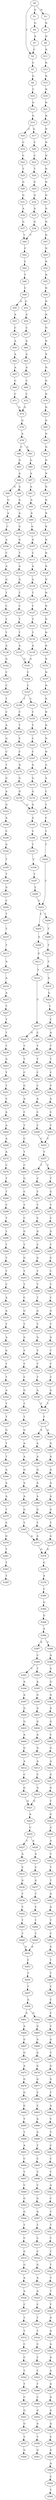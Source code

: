strict digraph  {
	S0 -> S1 [ label = G ];
	S0 -> S2 [ label = C ];
	S0 -> S3 [ label = N ];
	S1 -> S4 [ label = G ];
	S2 -> S5 [ label = C ];
	S3 -> S6 [ label = N ];
	S4 -> S7 [ label = A ];
	S5 -> S8 [ label = G ];
	S6 -> S9 [ label = N ];
	S7 -> S2 [ label = C ];
	S8 -> S10 [ label = C ];
	S9 -> S11 [ label = N ];
	S10 -> S12 [ label = G ];
	S11 -> S13 [ label = N ];
	S12 -> S14 [ label = G ];
	S13 -> S15 [ label = N ];
	S14 -> S16 [ label = C ];
	S14 -> S17 [ label = A ];
	S15 -> S18 [ label = N ];
	S16 -> S19 [ label = C ];
	S17 -> S20 [ label = C ];
	S18 -> S21 [ label = N ];
	S19 -> S22 [ label = C ];
	S20 -> S23 [ label = C ];
	S21 -> S24 [ label = N ];
	S22 -> S25 [ label = T ];
	S23 -> S26 [ label = T ];
	S24 -> S27 [ label = N ];
	S25 -> S28 [ label = G ];
	S26 -> S29 [ label = G ];
	S27 -> S30 [ label = N ];
	S28 -> S31 [ label = G ];
	S29 -> S32 [ label = G ];
	S30 -> S33 [ label = N ];
	S31 -> S34 [ label = A ];
	S32 -> S35 [ label = A ];
	S33 -> S36 [ label = N ];
	S34 -> S37 [ label = G ];
	S35 -> S38 [ label = G ];
	S36 -> S39 [ label = N ];
	S37 -> S40 [ label = T ];
	S38 -> S40 [ label = T ];
	S39 -> S41 [ label = N ];
	S40 -> S42 [ label = C ];
	S41 -> S43 [ label = N ];
	S42 -> S44 [ label = C ];
	S43 -> S45 [ label = N ];
	S44 -> S46 [ label = T ];
	S45 -> S47 [ label = N ];
	S46 -> S48 [ label = C ];
	S47 -> S49 [ label = N ];
	S48 -> S50 [ label = A ];
	S48 -> S51 [ label = G ];
	S49 -> S52 [ label = N ];
	S50 -> S53 [ label = A ];
	S51 -> S54 [ label = A ];
	S52 -> S55 [ label = N ];
	S53 -> S56 [ label = C ];
	S54 -> S57 [ label = C ];
	S55 -> S58 [ label = N ];
	S56 -> S59 [ label = A ];
	S57 -> S60 [ label = A ];
	S58 -> S61 [ label = N ];
	S59 -> S62 [ label = A ];
	S60 -> S63 [ label = A ];
	S61 -> S64 [ label = N ];
	S62 -> S65 [ label = A ];
	S63 -> S66 [ label = A ];
	S64 -> S67 [ label = N ];
	S65 -> S68 [ label = C ];
	S66 -> S69 [ label = C ];
	S67 -> S70 [ label = N ];
	S68 -> S71 [ label = C ];
	S69 -> S72 [ label = C ];
	S70 -> S73 [ label = N ];
	S71 -> S74 [ label = G ];
	S72 -> S74 [ label = G ];
	S73 -> S75 [ label = N ];
	S74 -> S76 [ label = G ];
	S75 -> S77 [ label = N ];
	S76 -> S78 [ label = A ];
	S77 -> S79 [ label = N ];
	S78 -> S80 [ label = C ];
	S78 -> S81 [ label = G ];
	S79 -> S82 [ label = N ];
	S80 -> S83 [ label = G ];
	S81 -> S84 [ label = G ];
	S82 -> S85 [ label = N ];
	S83 -> S86 [ label = A ];
	S84 -> S87 [ label = A ];
	S85 -> S88 [ label = N ];
	S86 -> S89 [ label = A ];
	S86 -> S90 [ label = G ];
	S87 -> S91 [ label = A ];
	S88 -> S92 [ label = N ];
	S89 -> S93 [ label = A ];
	S90 -> S94 [ label = G ];
	S91 -> S95 [ label = A ];
	S92 -> S96 [ label = N ];
	S93 -> S97 [ label = A ];
	S94 -> S98 [ label = A ];
	S95 -> S99 [ label = A ];
	S96 -> S100 [ label = N ];
	S97 -> S101 [ label = G ];
	S98 -> S102 [ label = C ];
	S99 -> S103 [ label = G ];
	S100 -> S104 [ label = N ];
	S101 -> S105 [ label = G ];
	S102 -> S106 [ label = A ];
	S103 -> S107 [ label = G ];
	S104 -> S108 [ label = N ];
	S105 -> S109 [ label = T ];
	S106 -> S110 [ label = C ];
	S107 -> S111 [ label = C ];
	S108 -> S112 [ label = N ];
	S109 -> S113 [ label = A ];
	S110 -> S114 [ label = A ];
	S111 -> S115 [ label = A ];
	S112 -> S116 [ label = N ];
	S113 -> S117 [ label = G ];
	S114 -> S118 [ label = G ];
	S115 -> S119 [ label = G ];
	S116 -> S120 [ label = N ];
	S117 -> S121 [ label = T ];
	S118 -> S122 [ label = T ];
	S119 -> S123 [ label = T ];
	S120 -> S124 [ label = N ];
	S121 -> S125 [ label = C ];
	S122 -> S126 [ label = C ];
	S123 -> S127 [ label = C ];
	S124 -> S128 [ label = N ];
	S125 -> S129 [ label = T ];
	S126 -> S130 [ label = C ];
	S127 -> S131 [ label = T ];
	S128 -> S132 [ label = N ];
	S129 -> S133 [ label = T ];
	S130 -> S134 [ label = T ];
	S131 -> S135 [ label = T ];
	S132 -> S136 [ label = N ];
	S133 -> S137 [ label = A ];
	S134 -> S138 [ label = A ];
	S135 -> S139 [ label = A ];
	S136 -> S140 [ label = N ];
	S137 -> S141 [ label = G ];
	S138 -> S142 [ label = G ];
	S139 -> S141 [ label = G ];
	S140 -> S143 [ label = N ];
	S141 -> S144 [ label = C ];
	S142 -> S145 [ label = C ];
	S143 -> S146 [ label = N ];
	S144 -> S147 [ label = C ];
	S145 -> S148 [ label = C ];
	S146 -> S149 [ label = N ];
	S147 -> S150 [ label = T ];
	S147 -> S151 [ label = C ];
	S148 -> S152 [ label = T ];
	S149 -> S153 [ label = N ];
	S150 -> S154 [ label = C ];
	S151 -> S155 [ label = C ];
	S152 -> S156 [ label = C ];
	S153 -> S157 [ label = N ];
	S154 -> S158 [ label = T ];
	S155 -> S159 [ label = T ];
	S156 -> S160 [ label = A ];
	S157 -> S161 [ label = N ];
	S158 -> S162 [ label = C ];
	S159 -> S163 [ label = C ];
	S160 -> S164 [ label = G ];
	S161 -> S165 [ label = N ];
	S162 -> S166 [ label = C ];
	S163 -> S167 [ label = C ];
	S164 -> S168 [ label = C ];
	S165 -> S169 [ label = N ];
	S166 -> S170 [ label = G ];
	S167 -> S171 [ label = G ];
	S168 -> S172 [ label = T ];
	S169 -> S173 [ label = N ];
	S170 -> S174 [ label = G ];
	S171 -> S175 [ label = G ];
	S172 -> S176 [ label = G ];
	S173 -> S177 [ label = N ];
	S174 -> S178 [ label = G ];
	S175 -> S179 [ label = G ];
	S176 -> S180 [ label = A ];
	S177 -> S181 [ label = N ];
	S178 -> S182 [ label = G ];
	S179 -> S182 [ label = G ];
	S180 -> S183 [ label = G ];
	S181 -> S184 [ label = G ];
	S182 -> S185 [ label = A ];
	S183 -> S186 [ label = A ];
	S184 -> S187 [ label = A ];
	S185 -> S188 [ label = C ];
	S186 -> S189 [ label = C ];
	S187 -> S190 [ label = C ];
	S188 -> S191 [ label = T ];
	S189 -> S192 [ label = G ];
	S190 -> S193 [ label = T ];
	S191 -> S194 [ label = C ];
	S192 -> S195 [ label = T ];
	S193 -> S196 [ label = C ];
	S194 -> S197 [ label = T ];
	S195 -> S198 [ label = T ];
	S196 -> S199 [ label = T ];
	S197 -> S200 [ label = T ];
	S198 -> S201 [ label = G ];
	S199 -> S202 [ label = T ];
	S200 -> S203 [ label = C ];
	S201 -> S204 [ label = C ];
	S202 -> S203 [ label = C ];
	S203 -> S205 [ label = C ];
	S203 -> S206 [ label = T ];
	S204 -> S207 [ label = T ];
	S205 -> S208 [ label = A ];
	S206 -> S209 [ label = T ];
	S207 -> S210 [ label = T ];
	S208 -> S211 [ label = G ];
	S209 -> S212 [ label = T ];
	S210 -> S213 [ label = T ];
	S211 -> S214 [ label = T ];
	S212 -> S215 [ label = T ];
	S213 -> S216 [ label = A ];
	S214 -> S217 [ label = C ];
	S215 -> S218 [ label = A ];
	S216 -> S219 [ label = A ];
	S217 -> S220 [ label = G ];
	S217 -> S221 [ label = C ];
	S218 -> S222 [ label = G ];
	S219 -> S223 [ label = A ];
	S220 -> S224 [ label = T ];
	S221 -> S225 [ label = T ];
	S222 -> S226 [ label = T ];
	S223 -> S227 [ label = T ];
	S224 -> S228 [ label = T ];
	S225 -> S229 [ label = T ];
	S226 -> S230 [ label = C ];
	S227 -> S231 [ label = T ];
	S228 -> S232 [ label = C ];
	S229 -> S233 [ label = C ];
	S230 -> S234 [ label = A ];
	S231 -> S235 [ label = T ];
	S232 -> S236 [ label = G ];
	S233 -> S237 [ label = C ];
	S234 -> S238 [ label = T ];
	S235 -> S239 [ label = T ];
	S236 -> S240 [ label = A ];
	S237 -> S241 [ label = A ];
	S238 -> S242 [ label = T ];
	S239 -> S243 [ label = G ];
	S240 -> S244 [ label = C ];
	S241 -> S245 [ label = C ];
	S242 -> S246 [ label = C ];
	S243 -> S247 [ label = T ];
	S244 -> S248 [ label = T ];
	S245 -> S249 [ label = T ];
	S246 -> S250 [ label = C ];
	S247 -> S251 [ label = T ];
	S248 -> S252 [ label = C ];
	S249 -> S253 [ label = C ];
	S250 -> S254 [ label = A ];
	S251 -> S255 [ label = C ];
	S252 -> S256 [ label = T ];
	S253 -> S257 [ label = T ];
	S254 -> S258 [ label = C ];
	S255 -> S259 [ label = A ];
	S256 -> S260 [ label = C ];
	S257 -> S261 [ label = T ];
	S257 -> S262 [ label = C ];
	S258 -> S263 [ label = T ];
	S259 -> S264 [ label = A ];
	S260 -> S265 [ label = G ];
	S261 -> S266 [ label = C ];
	S262 -> S267 [ label = T ];
	S263 -> S253 [ label = C ];
	S264 -> S268 [ label = A ];
	S265 -> S269 [ label = C ];
	S266 -> S270 [ label = C ];
	S267 -> S271 [ label = G ];
	S268 -> S272 [ label = A ];
	S269 -> S273 [ label = T ];
	S270 -> S274 [ label = T ];
	S271 -> S275 [ label = T ];
	S272 -> S276 [ label = C ];
	S273 -> S277 [ label = C ];
	S274 -> S278 [ label = C ];
	S275 -> S279 [ label = C ];
	S276 -> S280 [ label = T ];
	S277 -> S281 [ label = G ];
	S278 -> S282 [ label = G ];
	S279 -> S283 [ label = G ];
	S280 -> S284 [ label = T ];
	S281 -> S285 [ label = T ];
	S282 -> S286 [ label = C ];
	S283 -> S287 [ label = T ];
	S284 -> S288 [ label = C ];
	S285 -> S289 [ label = G ];
	S286 -> S290 [ label = G ];
	S287 -> S291 [ label = G ];
	S288 -> S292 [ label = T ];
	S289 -> S293 [ label = T ];
	S290 -> S294 [ label = T ];
	S291 -> S295 [ label = C ];
	S292 -> S296 [ label = T ];
	S293 -> S297 [ label = T ];
	S294 -> S298 [ label = T ];
	S295 -> S299 [ label = T ];
	S296 -> S300 [ label = T ];
	S297 -> S301 [ label = C ];
	S298 -> S302 [ label = T ];
	S299 -> S303 [ label = C ];
	S300 -> S304 [ label = T ];
	S301 -> S305 [ label = G ];
	S302 -> S306 [ label = G ];
	S303 -> S307 [ label = G ];
	S304 -> S308 [ label = T ];
	S305 -> S309 [ label = T ];
	S306 -> S310 [ label = T ];
	S307 -> S311 [ label = T ];
	S308 -> S312 [ label = C ];
	S309 -> S313 [ label = G ];
	S310 -> S314 [ label = G ];
	S311 -> S315 [ label = G ];
	S312 -> S316 [ label = A ];
	S313 -> S317 [ label = T ];
	S314 -> S318 [ label = T ];
	S315 -> S319 [ label = T ];
	S316 -> S320 [ label = A ];
	S317 -> S321 [ label = T ];
	S318 -> S322 [ label = T ];
	S319 -> S323 [ label = T ];
	S320 -> S324 [ label = T ];
	S321 -> S325 [ label = C ];
	S322 -> S326 [ label = T ];
	S323 -> S327 [ label = T ];
	S324 -> S328 [ label = A ];
	S325 -> S329 [ label = G ];
	S326 -> S330 [ label = A ];
	S327 -> S331 [ label = A ];
	S328 -> S332 [ label = G ];
	S329 -> S333 [ label = T ];
	S330 -> S334 [ label = T ];
	S331 -> S334 [ label = T ];
	S332 -> S335 [ label = T ];
	S333 -> S336 [ label = T ];
	S334 -> S337 [ label = T ];
	S335 -> S338 [ label = T ];
	S336 -> S339 [ label = G ];
	S337 -> S340 [ label = A ];
	S337 -> S341 [ label = G ];
	S338 -> S342 [ label = A ];
	S339 -> S343 [ label = A ];
	S340 -> S344 [ label = A ];
	S341 -> S345 [ label = G ];
	S342 -> S346 [ label = T ];
	S343 -> S347 [ label = A ];
	S344 -> S348 [ label = A ];
	S345 -> S349 [ label = A ];
	S346 -> S350 [ label = T ];
	S347 -> S351 [ label = G ];
	S348 -> S352 [ label = G ];
	S349 -> S353 [ label = G ];
	S350 -> S354 [ label = G ];
	S351 -> S355 [ label = A ];
	S352 -> S356 [ label = A ];
	S353 -> S357 [ label = A ];
	S354 -> S358 [ label = T ];
	S355 -> S359 [ label = A ];
	S356 -> S360 [ label = A ];
	S357 -> S361 [ label = A ];
	S358 -> S362 [ label = T ];
	S359 -> S363 [ label = G ];
	S360 -> S364 [ label = G ];
	S361 -> S365 [ label = G ];
	S362 -> S366 [ label = A ];
	S363 -> S367 [ label = T ];
	S364 -> S368 [ label = T ];
	S365 -> S369 [ label = T ];
	S366 -> S370 [ label = A ];
	S367 -> S371 [ label = A ];
	S368 -> S371 [ label = A ];
	S369 -> S372 [ label = A ];
	S370 -> S373 [ label = A ];
	S371 -> S374 [ label = G ];
	S372 -> S374 [ label = G ];
	S373 -> S375 [ label = T ];
	S374 -> S376 [ label = G ];
	S375 -> S377 [ label = C ];
	S376 -> S378 [ label = A ];
	S377 -> S379 [ label = G ];
	S378 -> S380 [ label = C ];
	S379 -> S381 [ label = T ];
	S380 -> S382 [ label = G ];
	S381 -> S383 [ label = T ];
	S382 -> S384 [ label = G ];
	S383 -> S385 [ label = T ];
	S384 -> S386 [ label = A ];
	S386 -> S387 [ label = A ];
	S386 -> S388 [ label = C ];
	S387 -> S389 [ label = C ];
	S388 -> S390 [ label = A ];
	S389 -> S391 [ label = C ];
	S389 -> S392 [ label = T ];
	S390 -> S393 [ label = A ];
	S391 -> S394 [ label = A ];
	S392 -> S395 [ label = A ];
	S393 -> S396 [ label = G ];
	S394 -> S397 [ label = A ];
	S395 -> S398 [ label = G ];
	S396 -> S399 [ label = G ];
	S397 -> S400 [ label = G ];
	S398 -> S401 [ label = G ];
	S399 -> S402 [ label = A ];
	S400 -> S403 [ label = G ];
	S401 -> S404 [ label = G ];
	S402 -> S405 [ label = G ];
	S403 -> S406 [ label = A ];
	S404 -> S407 [ label = A ];
	S405 -> S408 [ label = C ];
	S406 -> S409 [ label = G ];
	S407 -> S410 [ label = G ];
	S408 -> S411 [ label = G ];
	S409 -> S412 [ label = A ];
	S410 -> S413 [ label = A ];
	S411 -> S414 [ label = A ];
	S412 -> S415 [ label = C ];
	S413 -> S416 [ label = C ];
	S414 -> S417 [ label = G ];
	S415 -> S418 [ label = G ];
	S416 -> S419 [ label = G ];
	S417 -> S420 [ label = G ];
	S418 -> S421 [ label = G ];
	S419 -> S421 [ label = G ];
	S420 -> S422 [ label = C ];
	S421 -> S423 [ label = A ];
	S422 -> S424 [ label = G ];
	S423 -> S425 [ label = C ];
	S424 -> S426 [ label = G ];
	S425 -> S427 [ label = C ];
	S425 -> S428 [ label = A ];
	S426 -> S429 [ label = A ];
	S427 -> S430 [ label = A ];
	S428 -> S431 [ label = A ];
	S429 -> S432 [ label = C ];
	S430 -> S433 [ label = C ];
	S431 -> S434 [ label = C ];
	S432 -> S435 [ label = T ];
	S433 -> S436 [ label = G ];
	S434 -> S437 [ label = G ];
	S435 -> S438 [ label = T ];
	S436 -> S439 [ label = T ];
	S437 -> S440 [ label = T ];
	S438 -> S441 [ label = A ];
	S439 -> S442 [ label = C ];
	S440 -> S443 [ label = C ];
	S441 -> S444 [ label = A ];
	S442 -> S445 [ label = T ];
	S443 -> S446 [ label = T ];
	S444 -> S447 [ label = T ];
	S445 -> S448 [ label = T ];
	S446 -> S449 [ label = T ];
	S447 -> S450 [ label = C ];
	S448 -> S451 [ label = A ];
	S449 -> S451 [ label = A ];
	S450 -> S452 [ label = G ];
	S451 -> S453 [ label = C ];
	S452 -> S454 [ label = T ];
	S453 -> S455 [ label = T ];
	S454 -> S456 [ label = T ];
	S455 -> S457 [ label = T ];
	S456 -> S458 [ label = C ];
	S457 -> S459 [ label = A ];
	S458 -> S460 [ label = C ];
	S459 -> S461 [ label = A ];
	S459 -> S462 [ label = G ];
	S460 -> S463 [ label = C ];
	S461 -> S464 [ label = A ];
	S462 -> S465 [ label = G ];
	S463 -> S466 [ label = C ];
	S464 -> S467 [ label = G ];
	S465 -> S468 [ label = G ];
	S466 -> S469 [ label = G ];
	S467 -> S470 [ label = G ];
	S468 -> S471 [ label = G ];
	S469 -> S472 [ label = T ];
	S470 -> S473 [ label = A ];
	S471 -> S474 [ label = G ];
	S472 -> S475 [ label = G ];
	S473 -> S476 [ label = G ];
	S474 -> S477 [ label = G ];
	S475 -> S478 [ label = G ];
	S476 -> S479 [ label = G ];
	S477 -> S480 [ label = C ];
	S478 -> S481 [ label = T ];
	S479 -> S482 [ label = G ];
	S480 -> S483 [ label = C ];
	S481 -> S484 [ label = A ];
	S482 -> S485 [ label = T ];
	S483 -> S486 [ label = A ];
	S484 -> S487 [ label = C ];
	S485 -> S488 [ label = T ];
	S486 -> S489 [ label = G ];
	S487 -> S490 [ label = T ];
	S488 -> S491 [ label = A ];
	S489 -> S492 [ label = T ];
	S490 -> S493 [ label = C ];
	S491 -> S494 [ label = C ];
	S492 -> S495 [ label = C ];
	S493 -> S496 [ label = C ];
	S494 -> S497 [ label = T ];
	S495 -> S498 [ label = T ];
	S496 -> S499 [ label = T ];
	S497 -> S500 [ label = C ];
	S498 -> S501 [ label = C ];
	S499 -> S502 [ label = A ];
	S500 -> S503 [ label = G ];
	S501 -> S504 [ label = G ];
	S502 -> S505 [ label = C ];
	S503 -> S506 [ label = G ];
	S504 -> S507 [ label = G ];
	S505 -> S508 [ label = T ];
	S506 -> S509 [ label = T ];
	S507 -> S510 [ label = T ];
	S508 -> S511 [ label = T ];
	S509 -> S512 [ label = C ];
	S510 -> S513 [ label = C ];
	S511 -> S514 [ label = T ];
	S512 -> S515 [ label = G ];
	S513 -> S516 [ label = C ];
	S514 -> S517 [ label = T ];
	S515 -> S518 [ label = G ];
	S516 -> S519 [ label = G ];
	S517 -> S520 [ label = T ];
	S518 -> S521 [ label = A ];
	S519 -> S522 [ label = A ];
	S520 -> S523 [ label = T ];
	S521 -> S524 [ label = A ];
	S522 -> S525 [ label = A ];
	S523 -> S526 [ label = T ];
	S524 -> S527 [ label = C ];
	S525 -> S528 [ label = C ];
	S526 -> S529 [ label = T ];
	S527 -> S530 [ label = T ];
	S528 -> S531 [ label = T ];
	S529 -> S532 [ label = A ];
	S530 -> S533 [ label = T ];
	S531 -> S534 [ label = T ];
	S532 -> S535 [ label = A ];
	S533 -> S536 [ label = C ];
	S534 -> S537 [ label = C ];
	S535 -> S538 [ label = A ];
	S536 -> S539 [ label = C ];
	S537 -> S540 [ label = T ];
	S538 -> S541 [ label = A ];
	S539 -> S542 [ label = T ];
	S540 -> S543 [ label = C ];
	S541 -> S544 [ label = A ];
	S542 -> S545 [ label = T ];
	S543 -> S546 [ label = T ];
	S544 -> S547 [ label = A ];
	S545 -> S548 [ label = C ];
	S546 -> S549 [ label = C ];
	S547 -> S550 [ label = A ];
	S548 -> S551 [ label = G ];
	S549 -> S552 [ label = G ];
	S550 -> S553 [ label = A ];
	S551 -> S554 [ label = G ];
	S552 -> S555 [ label = G ];
	S553 -> S556 [ label = A ];
	S554 -> S557 [ label = T ];
	S555 -> S558 [ label = T ];
	S556 -> S559 [ label = C ];
	S557 -> S560 [ label = G ];
	S558 -> S561 [ label = G ];
	S559 -> S562 [ label = G ];
	S562 -> S563 [ label = A ];
	S563 -> S564 [ label = C ];
	S564 -> S565 [ label = T ];
}
